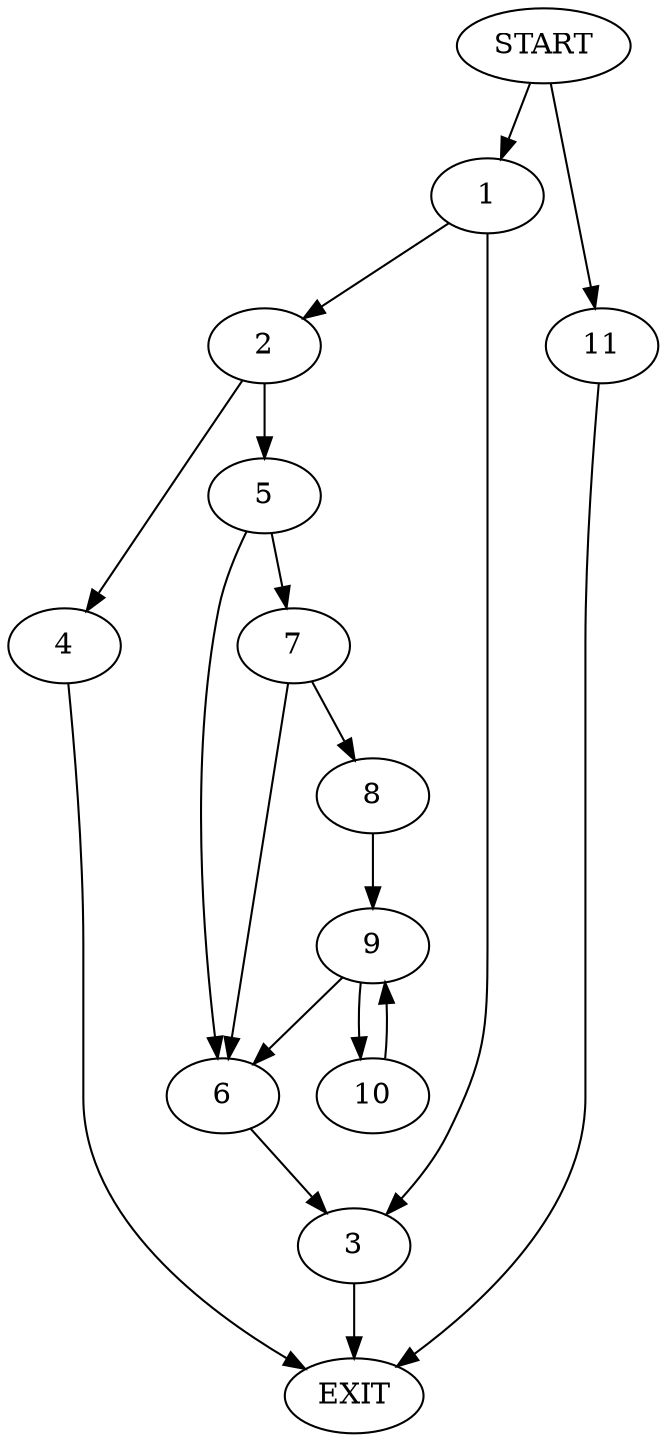 digraph {
0 [label="START"]
12 [label="EXIT"]
0 -> 1
1 -> 2
1 -> 3
2 -> 4
2 -> 5
3 -> 12
4 -> 12
5 -> 6
5 -> 7
6 -> 3
7 -> 6
7 -> 8
8 -> 9
9 -> 10
9 -> 6
10 -> 9
0 -> 11
11 -> 12
}
